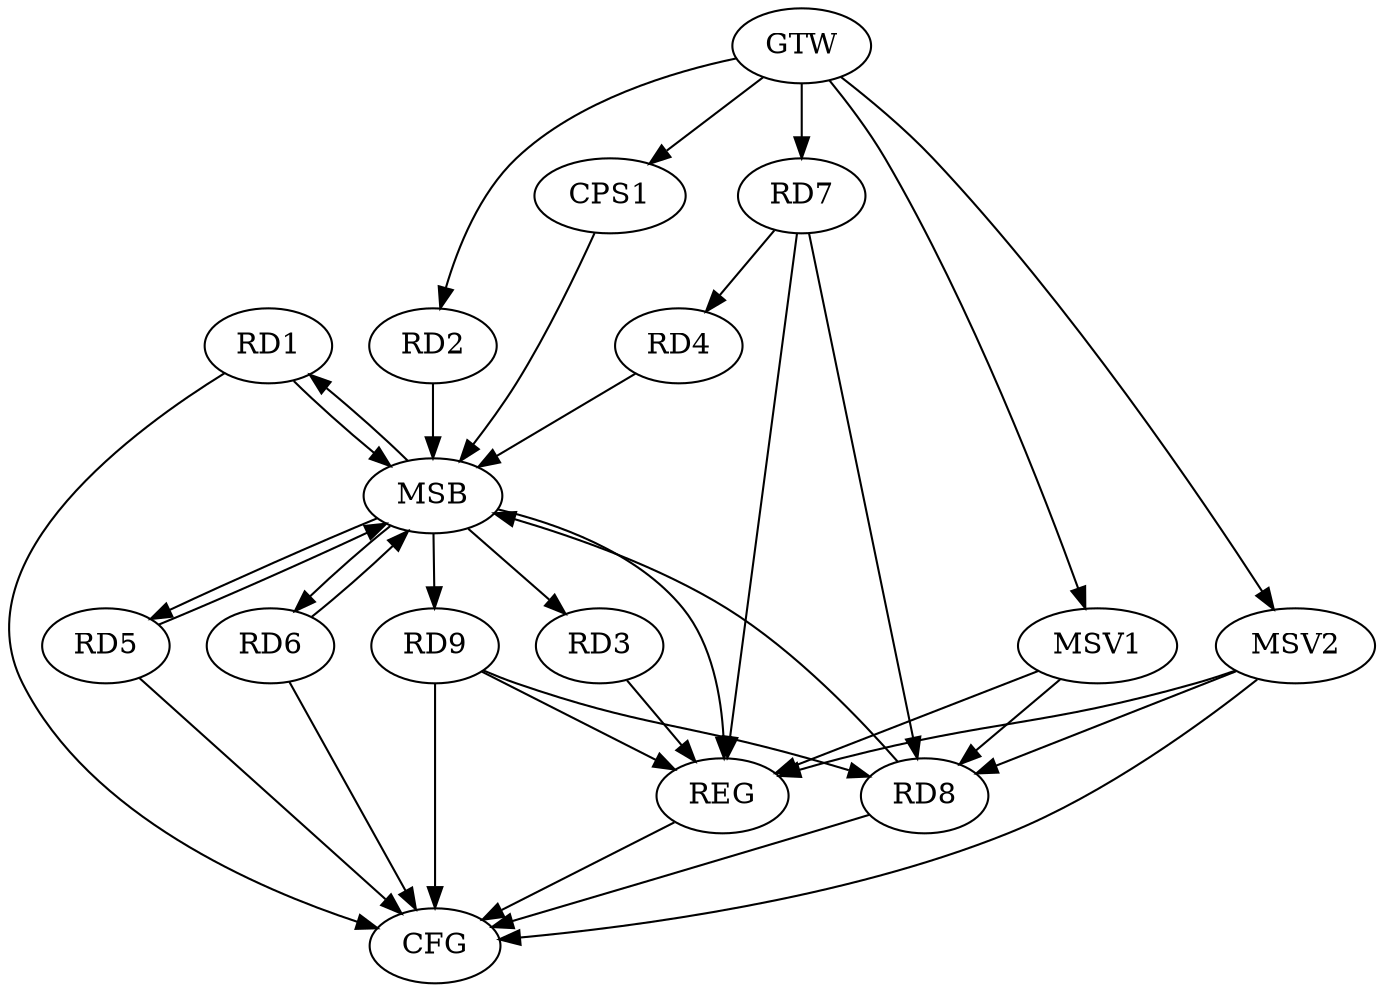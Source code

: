 strict digraph G {
  RD1 [ label="RD1" ];
  RD2 [ label="RD2" ];
  RD3 [ label="RD3" ];
  RD4 [ label="RD4" ];
  RD5 [ label="RD5" ];
  RD6 [ label="RD6" ];
  RD7 [ label="RD7" ];
  RD8 [ label="RD8" ];
  RD9 [ label="RD9" ];
  CPS1 [ label="CPS1" ];
  GTW [ label="GTW" ];
  REG [ label="REG" ];
  MSB [ label="MSB" ];
  CFG [ label="CFG" ];
  MSV1 [ label="MSV1" ];
  MSV2 [ label="MSV2" ];
  RD7 -> RD4;
  RD7 -> RD8;
  RD9 -> RD8;
  GTW -> RD2;
  GTW -> RD7;
  GTW -> CPS1;
  RD3 -> REG;
  RD7 -> REG;
  RD9 -> REG;
  RD1 -> MSB;
  MSB -> RD3;
  MSB -> REG;
  RD2 -> MSB;
  MSB -> RD5;
  RD4 -> MSB;
  MSB -> RD9;
  RD5 -> MSB;
  RD6 -> MSB;
  RD8 -> MSB;
  MSB -> RD1;
  CPS1 -> MSB;
  MSB -> RD6;
  RD5 -> CFG;
  RD6 -> CFG;
  RD9 -> CFG;
  RD8 -> CFG;
  RD1 -> CFG;
  REG -> CFG;
  MSV1 -> RD8;
  GTW -> MSV1;
  MSV1 -> REG;
  MSV2 -> RD8;
  GTW -> MSV2;
  MSV2 -> REG;
  MSV2 -> CFG;
}
